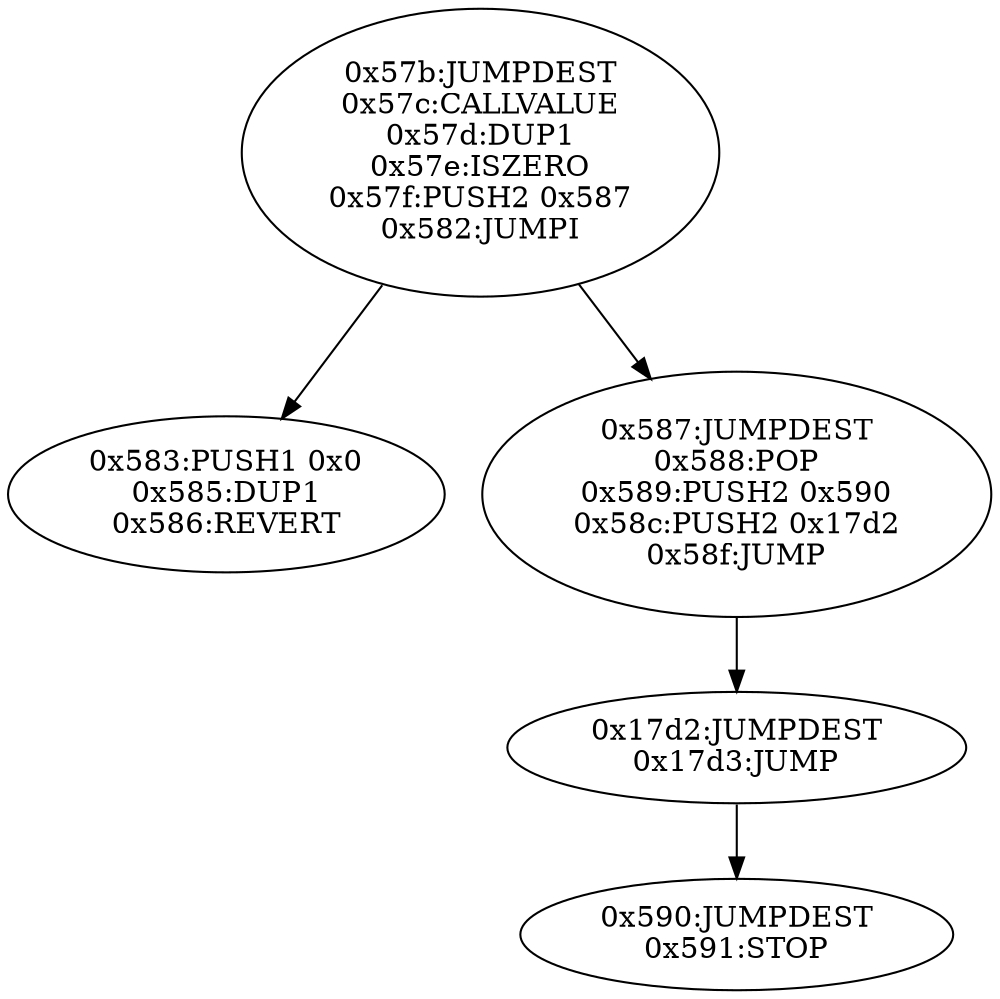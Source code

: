 digraph{
1403[label="0x57b:JUMPDEST
0x57c:CALLVALUE
0x57d:DUP1
0x57e:ISZERO
0x57f:PUSH2 0x587
0x582:JUMPI"]
1403 -> 1411
1403 -> 1415
1411[label="0x583:PUSH1 0x0
0x585:DUP1
0x586:REVERT"]
1415[label="0x587:JUMPDEST
0x588:POP
0x589:PUSH2 0x590
0x58c:PUSH2 0x17d2
0x58f:JUMP"]
1415 -> 6098
6098[label="0x17d2:JUMPDEST
0x17d3:JUMP"]
6098 -> 1424
1424[label="0x590:JUMPDEST
0x591:STOP"]

}